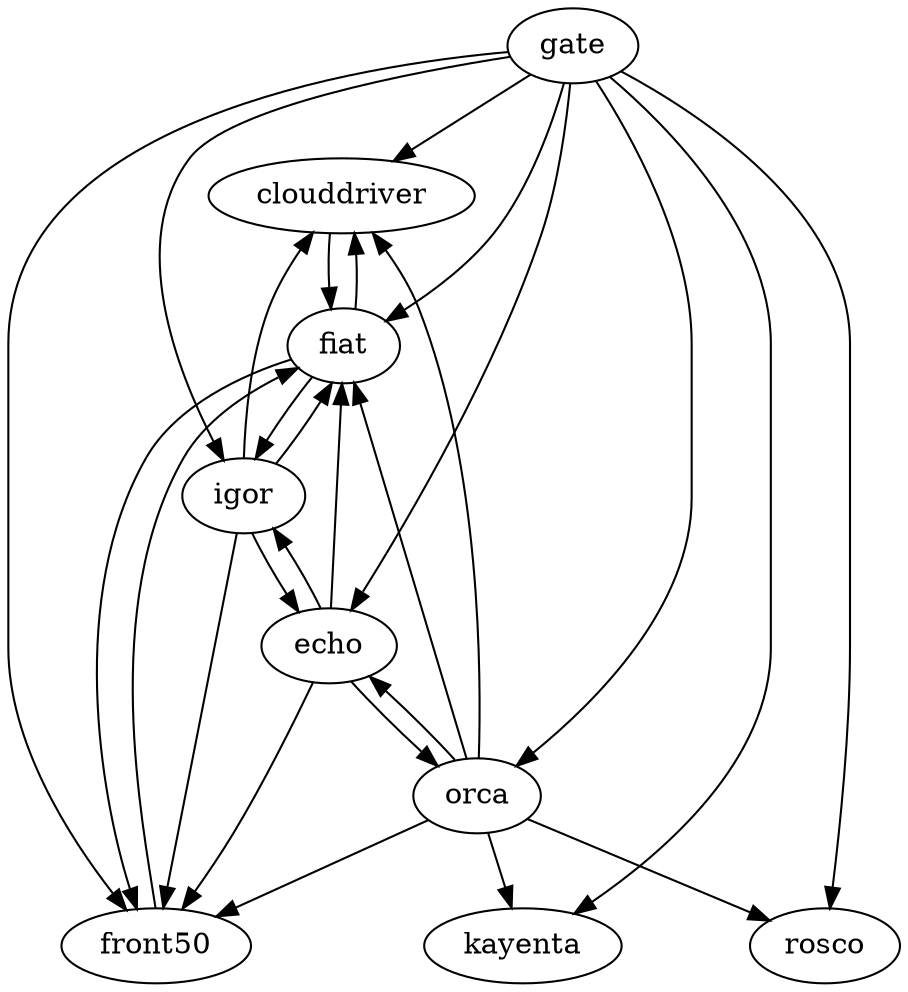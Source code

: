 strict digraph G {
  clouddriver [ label="clouddriver" ];
  echo [ label="echo" ];
  fiat [ label="fiat" ];
  front50 [ label="front50" ];
  gate [ label="gate" ];
  igor [ label="igor" ];
  kayenta [ label="kayenta" ];
  orca [ label="orca" ];
  rosco [ label="rosco" ];
  front50 -> fiat;
  echo -> front50;
  echo -> orca;
  echo -> fiat;
  echo -> igor;
  orca -> front50;
  orca -> echo;
  orca -> fiat;
  orca -> rosco;
  orca -> clouddriver;
  orca -> kayenta;
  fiat -> front50;
  fiat -> igor;
  fiat -> clouddriver;
  gate -> front50;
  gate -> echo;
  gate -> orca;
  gate -> fiat;
  gate -> rosco;
  gate -> igor;
  gate -> clouddriver;
  gate -> kayenta;
  igor -> front50;
  igor -> echo;
  igor -> fiat;
  igor -> clouddriver;
  clouddriver -> fiat;
}
